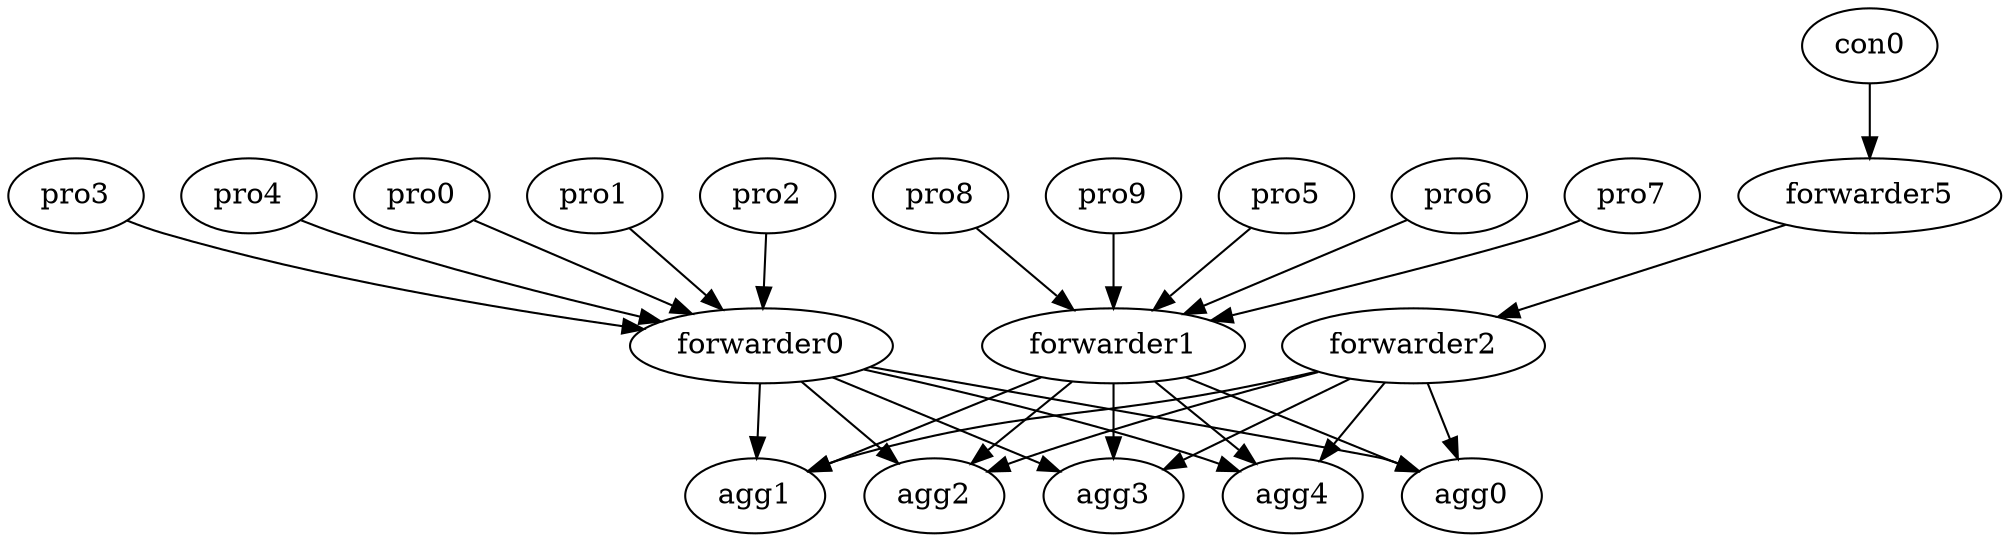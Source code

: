 digraph network {
    "pro0" -> "forwarder0";
    "pro1" -> "forwarder0";
    "pro2" -> "forwarder0";
    "pro3" -> "forwarder0";
    "pro4" -> "forwarder0";
    "pro5" -> "forwarder1";
    "pro6" -> "forwarder1";
    "pro7" -> "forwarder1";
    "pro8" -> "forwarder1";
    "pro9" -> "forwarder1";
    "con0" -> "forwarder5";
    "forwarder0" -> "agg0";
    "forwarder0" -> "agg1";
    "forwarder0" -> "agg2";
    "forwarder0" -> "agg3";
    "forwarder0" -> "agg4";
    "forwarder1" -> "agg0";
    "forwarder1" -> "agg1";
    "forwarder1" -> "agg2";
    "forwarder1" -> "agg3";
    "forwarder1" -> "agg4";
    "forwarder5" -> "forwarder2";
    "forwarder2" -> "agg0";
    "forwarder2" -> "agg1";
    "forwarder2" -> "agg2";
    "forwarder2" -> "agg3";
    "forwarder2" -> "agg4";
}